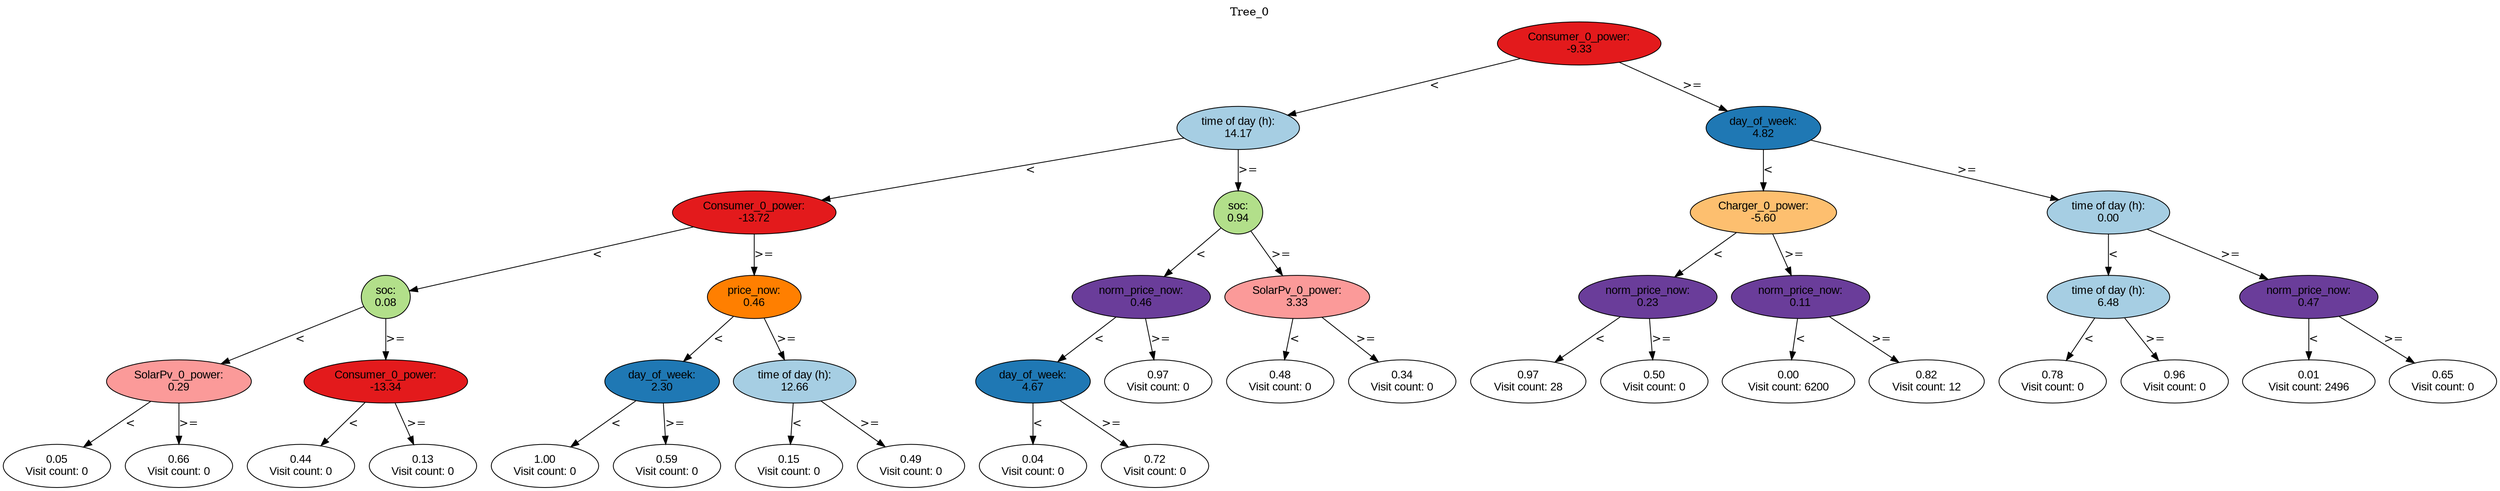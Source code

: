digraph BST {
    node [fontname="Arial" style=filled colorscheme=paired12];
    0 [ label = "Consumer_0_power:
-9.33" fillcolor=6];
    1 [ label = "time of day (h):
14.17" fillcolor=1];
    2 [ label = "Consumer_0_power:
-13.72" fillcolor=6];
    3 [ label = "soc:
0.08" fillcolor=3];
    4 [ label = "SolarPv_0_power:
0.29" fillcolor=5];
    5 [ label = "0.05
Visit count: 0" fillcolor=white];
    6 [ label = "0.66
Visit count: 0" fillcolor=white];
    7 [ label = "Consumer_0_power:
-13.34" fillcolor=6];
    8 [ label = "0.44
Visit count: 0" fillcolor=white];
    9 [ label = "0.13
Visit count: 0" fillcolor=white];
    10 [ label = "price_now:
0.46" fillcolor=8];
    11 [ label = "day_of_week:
2.30" fillcolor=2];
    12 [ label = "1.00
Visit count: 0" fillcolor=white];
    13 [ label = "0.59
Visit count: 0" fillcolor=white];
    14 [ label = "time of day (h):
12.66" fillcolor=1];
    15 [ label = "0.15
Visit count: 0" fillcolor=white];
    16 [ label = "0.49
Visit count: 0" fillcolor=white];
    17 [ label = "soc:
0.94" fillcolor=3];
    18 [ label = "norm_price_now:
0.46" fillcolor=10];
    19 [ label = "day_of_week:
4.67" fillcolor=2];
    20 [ label = "0.04
Visit count: 0" fillcolor=white];
    21 [ label = "0.72
Visit count: 0" fillcolor=white];
    22 [ label = "0.97
Visit count: 0" fillcolor=white];
    23 [ label = "SolarPv_0_power:
3.33" fillcolor=5];
    24 [ label = "0.48
Visit count: 0" fillcolor=white];
    25 [ label = "0.34
Visit count: 0" fillcolor=white];
    26 [ label = "day_of_week:
4.82" fillcolor=2];
    27 [ label = "Charger_0_power:
-5.60" fillcolor=7];
    28 [ label = "norm_price_now:
0.23" fillcolor=10];
    29 [ label = "0.97
Visit count: 28" fillcolor=white];
    30 [ label = "0.50
Visit count: 0" fillcolor=white];
    31 [ label = "norm_price_now:
0.11" fillcolor=10];
    32 [ label = "0.00
Visit count: 6200" fillcolor=white];
    33 [ label = "0.82
Visit count: 12" fillcolor=white];
    34 [ label = "time of day (h):
0.00" fillcolor=1];
    35 [ label = "time of day (h):
6.48" fillcolor=1];
    36 [ label = "0.78
Visit count: 0" fillcolor=white];
    37 [ label = "0.96
Visit count: 0" fillcolor=white];
    38 [ label = "norm_price_now:
0.47" fillcolor=10];
    39 [ label = "0.01
Visit count: 2496" fillcolor=white];
    40 [ label = "0.65
Visit count: 0" fillcolor=white];

    0  -> 1[ label = "<"];
    0  -> 26[ label = ">="];
    1  -> 2[ label = "<"];
    1  -> 17[ label = ">="];
    2  -> 3[ label = "<"];
    2  -> 10[ label = ">="];
    3  -> 4[ label = "<"];
    3  -> 7[ label = ">="];
    4  -> 5[ label = "<"];
    4  -> 6[ label = ">="];
    7  -> 8[ label = "<"];
    7  -> 9[ label = ">="];
    10  -> 11[ label = "<"];
    10  -> 14[ label = ">="];
    11  -> 12[ label = "<"];
    11  -> 13[ label = ">="];
    14  -> 15[ label = "<"];
    14  -> 16[ label = ">="];
    17  -> 18[ label = "<"];
    17  -> 23[ label = ">="];
    18  -> 19[ label = "<"];
    18  -> 22[ label = ">="];
    19  -> 20[ label = "<"];
    19  -> 21[ label = ">="];
    23  -> 24[ label = "<"];
    23  -> 25[ label = ">="];
    26  -> 27[ label = "<"];
    26  -> 34[ label = ">="];
    27  -> 28[ label = "<"];
    27  -> 31[ label = ">="];
    28  -> 29[ label = "<"];
    28  -> 30[ label = ">="];
    31  -> 32[ label = "<"];
    31  -> 33[ label = ">="];
    34  -> 35[ label = "<"];
    34  -> 38[ label = ">="];
    35  -> 36[ label = "<"];
    35  -> 37[ label = ">="];
    38  -> 39[ label = "<"];
    38  -> 40[ label = ">="];

    labelloc="t";
    label="Tree_0";
}